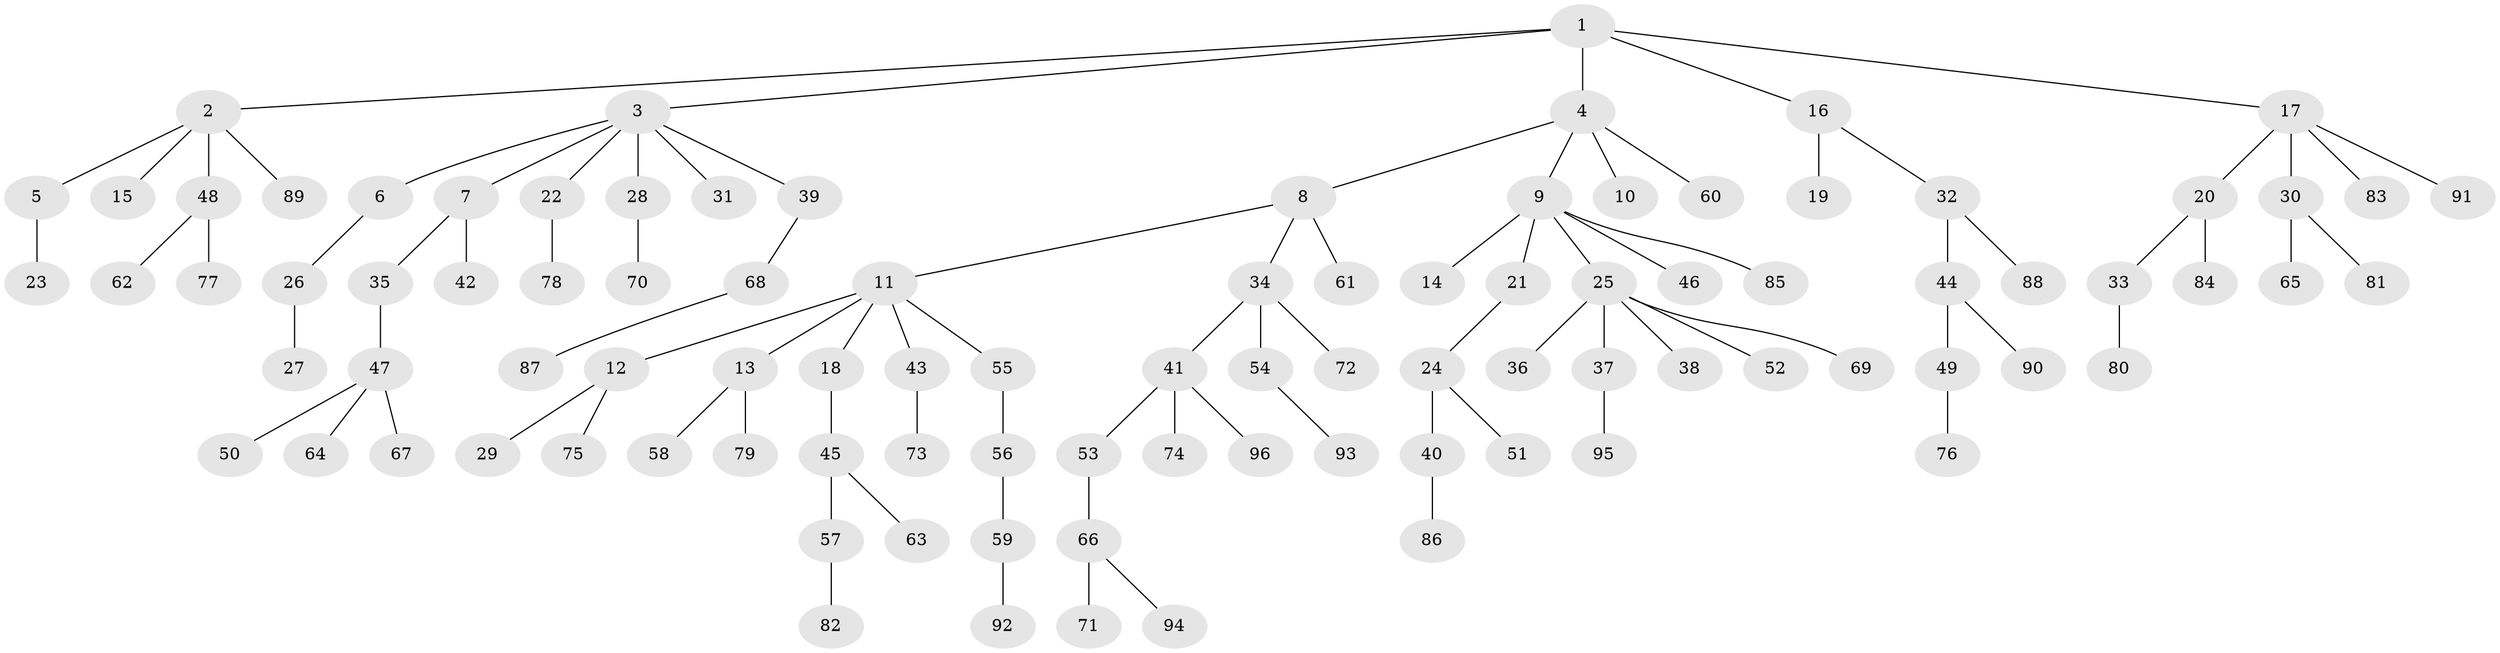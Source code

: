 // Generated by graph-tools (version 1.1) at 2025/53/03/09/25 04:53:18]
// undirected, 96 vertices, 95 edges
graph export_dot {
graph [start="1"]
  node [color=gray90,style=filled];
  1;
  2;
  3;
  4;
  5;
  6;
  7;
  8;
  9;
  10;
  11;
  12;
  13;
  14;
  15;
  16;
  17;
  18;
  19;
  20;
  21;
  22;
  23;
  24;
  25;
  26;
  27;
  28;
  29;
  30;
  31;
  32;
  33;
  34;
  35;
  36;
  37;
  38;
  39;
  40;
  41;
  42;
  43;
  44;
  45;
  46;
  47;
  48;
  49;
  50;
  51;
  52;
  53;
  54;
  55;
  56;
  57;
  58;
  59;
  60;
  61;
  62;
  63;
  64;
  65;
  66;
  67;
  68;
  69;
  70;
  71;
  72;
  73;
  74;
  75;
  76;
  77;
  78;
  79;
  80;
  81;
  82;
  83;
  84;
  85;
  86;
  87;
  88;
  89;
  90;
  91;
  92;
  93;
  94;
  95;
  96;
  1 -- 2;
  1 -- 3;
  1 -- 4;
  1 -- 16;
  1 -- 17;
  2 -- 5;
  2 -- 15;
  2 -- 48;
  2 -- 89;
  3 -- 6;
  3 -- 7;
  3 -- 22;
  3 -- 28;
  3 -- 31;
  3 -- 39;
  4 -- 8;
  4 -- 9;
  4 -- 10;
  4 -- 60;
  5 -- 23;
  6 -- 26;
  7 -- 35;
  7 -- 42;
  8 -- 11;
  8 -- 34;
  8 -- 61;
  9 -- 14;
  9 -- 21;
  9 -- 25;
  9 -- 46;
  9 -- 85;
  11 -- 12;
  11 -- 13;
  11 -- 18;
  11 -- 43;
  11 -- 55;
  12 -- 29;
  12 -- 75;
  13 -- 58;
  13 -- 79;
  16 -- 19;
  16 -- 32;
  17 -- 20;
  17 -- 30;
  17 -- 83;
  17 -- 91;
  18 -- 45;
  20 -- 33;
  20 -- 84;
  21 -- 24;
  22 -- 78;
  24 -- 40;
  24 -- 51;
  25 -- 36;
  25 -- 37;
  25 -- 38;
  25 -- 52;
  25 -- 69;
  26 -- 27;
  28 -- 70;
  30 -- 65;
  30 -- 81;
  32 -- 44;
  32 -- 88;
  33 -- 80;
  34 -- 41;
  34 -- 54;
  34 -- 72;
  35 -- 47;
  37 -- 95;
  39 -- 68;
  40 -- 86;
  41 -- 53;
  41 -- 74;
  41 -- 96;
  43 -- 73;
  44 -- 49;
  44 -- 90;
  45 -- 57;
  45 -- 63;
  47 -- 50;
  47 -- 64;
  47 -- 67;
  48 -- 62;
  48 -- 77;
  49 -- 76;
  53 -- 66;
  54 -- 93;
  55 -- 56;
  56 -- 59;
  57 -- 82;
  59 -- 92;
  66 -- 71;
  66 -- 94;
  68 -- 87;
}
